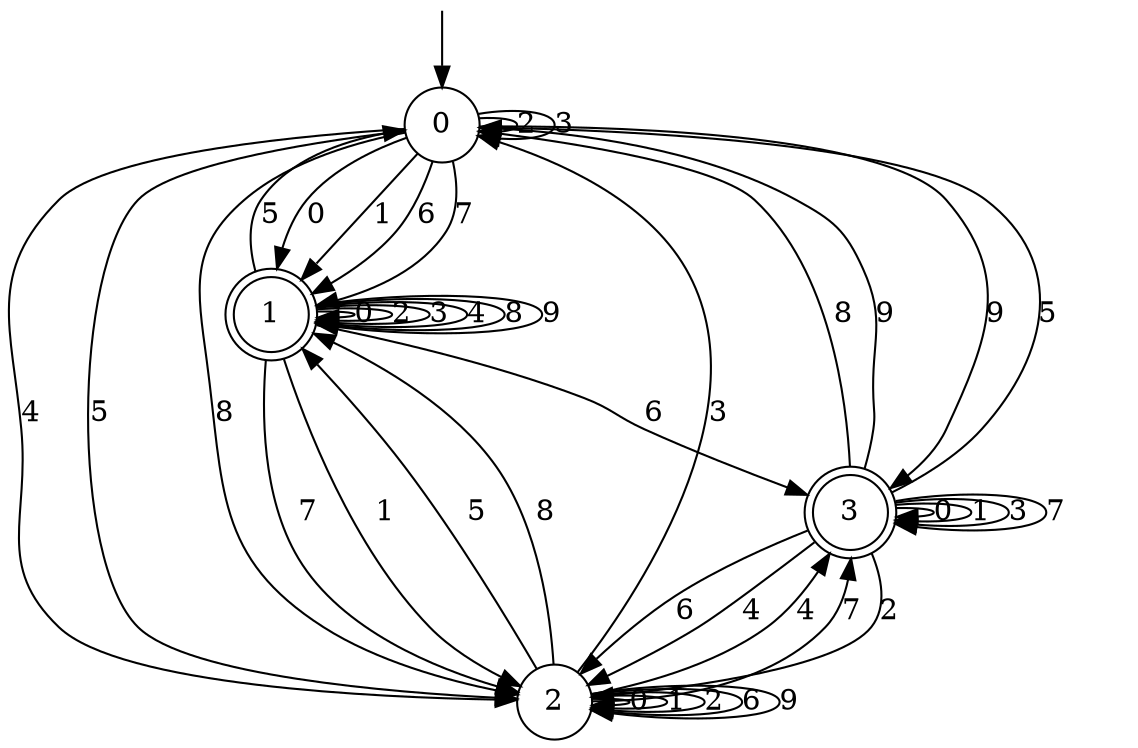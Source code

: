 digraph g {

	s0 [shape="circle" label="0"];
	s1 [shape="doublecircle" label="1"];
	s2 [shape="circle" label="2"];
	s3 [shape="doublecircle" label="3"];
	s0 -> s1 [label="0"];
	s0 -> s1 [label="1"];
	s0 -> s0 [label="2"];
	s0 -> s0 [label="3"];
	s0 -> s2 [label="4"];
	s0 -> s2 [label="5"];
	s0 -> s1 [label="6"];
	s0 -> s1 [label="7"];
	s0 -> s2 [label="8"];
	s0 -> s3 [label="9"];
	s1 -> s1 [label="0"];
	s1 -> s2 [label="1"];
	s1 -> s1 [label="2"];
	s1 -> s1 [label="3"];
	s1 -> s1 [label="4"];
	s1 -> s0 [label="5"];
	s1 -> s3 [label="6"];
	s1 -> s2 [label="7"];
	s1 -> s1 [label="8"];
	s1 -> s1 [label="9"];
	s2 -> s2 [label="0"];
	s2 -> s2 [label="1"];
	s2 -> s2 [label="2"];
	s2 -> s0 [label="3"];
	s2 -> s3 [label="4"];
	s2 -> s1 [label="5"];
	s2 -> s2 [label="6"];
	s2 -> s3 [label="7"];
	s2 -> s1 [label="8"];
	s2 -> s2 [label="9"];
	s3 -> s3 [label="0"];
	s3 -> s3 [label="1"];
	s3 -> s2 [label="2"];
	s3 -> s3 [label="3"];
	s3 -> s2 [label="4"];
	s3 -> s0 [label="5"];
	s3 -> s2 [label="6"];
	s3 -> s3 [label="7"];
	s3 -> s0 [label="8"];
	s3 -> s0 [label="9"];

__start0 [label="" shape="none" width="0" height="0"];
__start0 -> s0;

}
